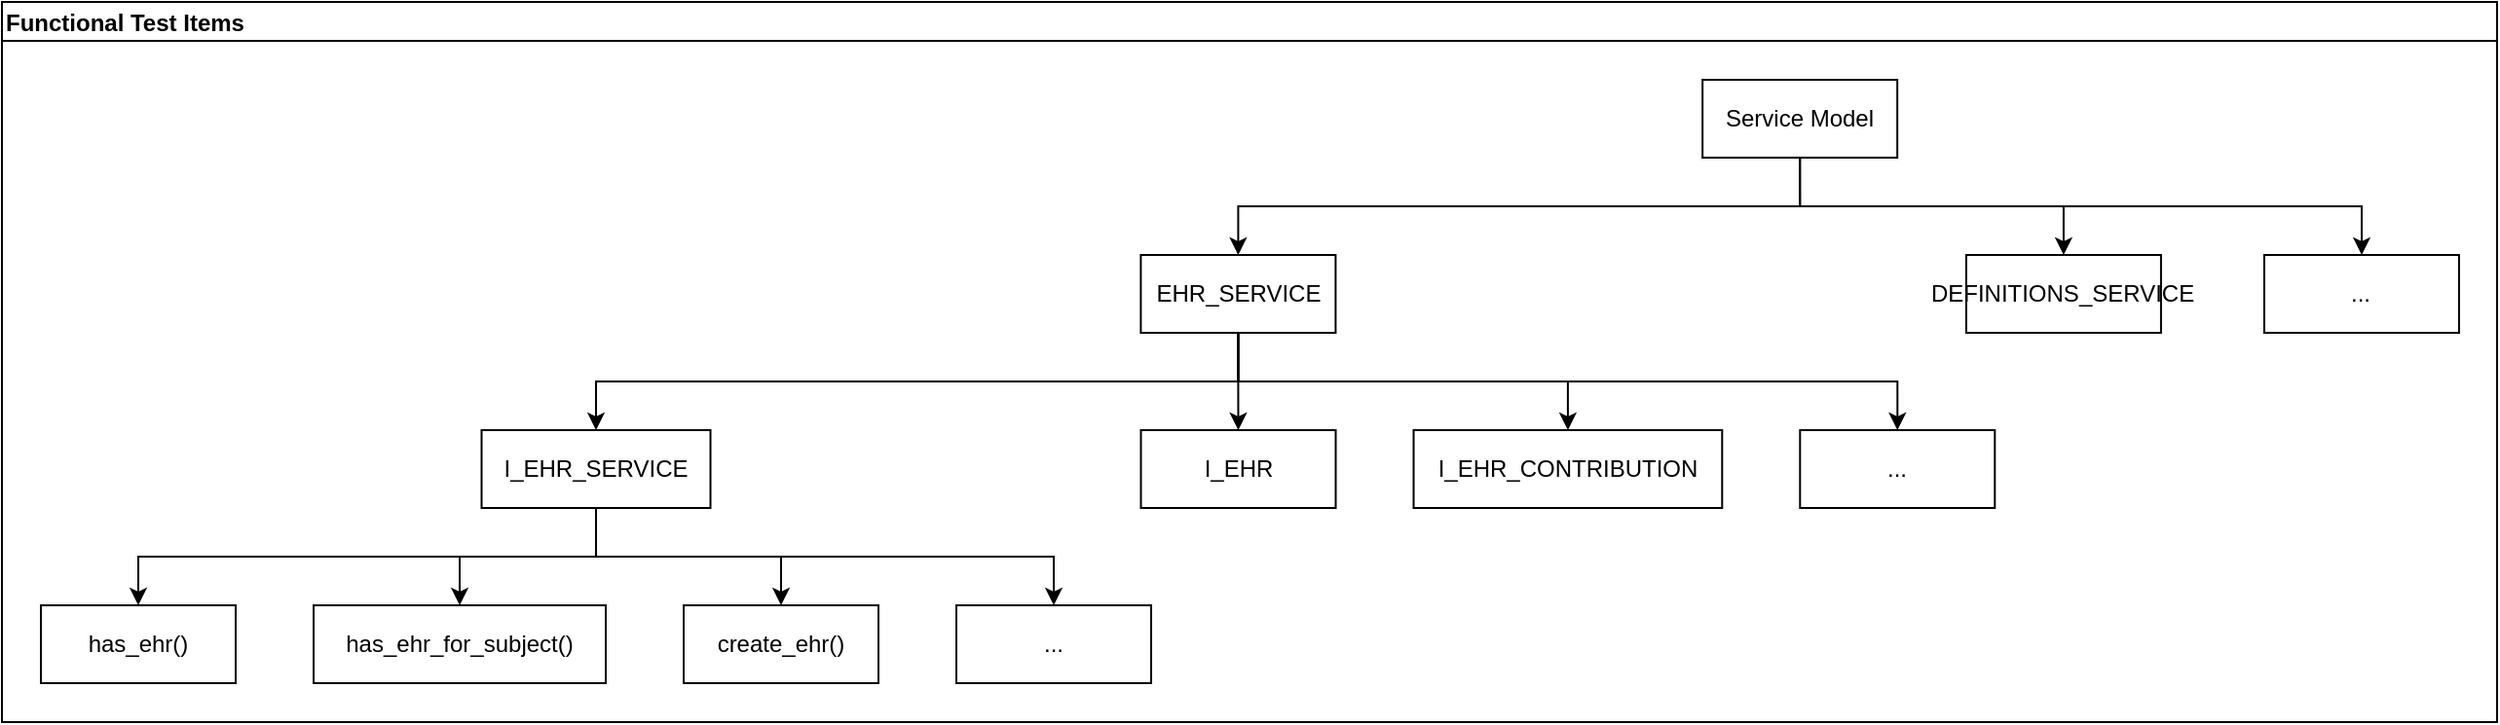 <mxfile version="12.6.5" type="device"><diagram id="FIow5ox_Gn5BmokROHs-" name="Page-1"><mxGraphModel dx="-234" dy="816" grid="1" gridSize="10" guides="1" tooltips="1" connect="1" arrows="1" fold="1" page="0" pageScale="1" pageWidth="850" pageHeight="1100" math="0" shadow="0"><root><mxCell id="0"/><mxCell id="1" parent="0"/><mxCell id="3yjvVs6nbWUDBVtklJll-67" value="Functional Test Items" style="swimlane;startSize=20;horizontal=1;childLayout=treeLayout;horizontalTree=0;resizable=1;containerType=tree;align=left;resizeWidth=1;resizeHeight=1;direction=east;" parent="1" vertex="1"><mxGeometry x="1680" y="120" width="1281" height="370" as="geometry"><mxRectangle x="1680" y="120" width="160" height="20" as="alternateBounds"/></mxGeometry></mxCell><mxCell id="3yjvVs6nbWUDBVtklJll-68" value="Service Model" style="whiteSpace=wrap;html=1;" parent="3yjvVs6nbWUDBVtklJll-67" vertex="1"><mxGeometry x="873.08" y="40" width="100" height="40" as="geometry"/></mxCell><mxCell id="3yjvVs6nbWUDBVtklJll-69" value="EHR_SERVICE" style="whiteSpace=wrap;html=1;" parent="3yjvVs6nbWUDBVtklJll-67" vertex="1"><mxGeometry x="584.7" y="130" width="100" height="40" as="geometry"/></mxCell><mxCell id="3yjvVs6nbWUDBVtklJll-70" value="" style="edgeStyle=elbowEdgeStyle;elbow=vertical;html=1;rounded=0;" parent="3yjvVs6nbWUDBVtklJll-67" source="3yjvVs6nbWUDBVtklJll-68" target="3yjvVs6nbWUDBVtklJll-69" edge="1"><mxGeometry relative="1" as="geometry"/></mxCell><mxCell id="3yjvVs6nbWUDBVtklJll-71" value="DEFINITIONS_SERVICE" style="whiteSpace=wrap;html=1;direction=south;" parent="3yjvVs6nbWUDBVtklJll-67" vertex="1"><mxGeometry x="1008.46" y="130" width="100" height="40" as="geometry"/></mxCell><mxCell id="3yjvVs6nbWUDBVtklJll-72" value="" style="edgeStyle=elbowEdgeStyle;elbow=vertical;html=1;rounded=0;" parent="3yjvVs6nbWUDBVtklJll-67" source="3yjvVs6nbWUDBVtklJll-68" target="3yjvVs6nbWUDBVtklJll-71" edge="1"><mxGeometry relative="1" as="geometry"/></mxCell><mxCell id="3yjvVs6nbWUDBVtklJll-73" value="" style="edgeStyle=orthogonalEdgeStyle;rounded=0;orthogonalLoop=1;jettySize=auto;html=1;exitX=0.5;exitY=1;exitDx=0;exitDy=0;" parent="3yjvVs6nbWUDBVtklJll-67" source="3yjvVs6nbWUDBVtklJll-68" target="3yjvVs6nbWUDBVtklJll-74" edge="1"><mxGeometry relative="1" as="geometry"/></mxCell><mxCell id="3yjvVs6nbWUDBVtklJll-74" value="..." style="whiteSpace=wrap;html=1;" parent="3yjvVs6nbWUDBVtklJll-67" vertex="1"><mxGeometry x="1161.46" y="130" width="100" height="40" as="geometry"/></mxCell><mxCell id="3yjvVs6nbWUDBVtklJll-75" value="" style="edgeStyle=elbowEdgeStyle;elbow=vertical;html=1;rounded=0;" parent="3yjvVs6nbWUDBVtklJll-67" source="3yjvVs6nbWUDBVtklJll-69" target="3yjvVs6nbWUDBVtklJll-76" edge="1"><mxGeometry relative="1" as="geometry"><mxPoint x="-2591.7" y="160" as="sourcePoint"/></mxGeometry></mxCell><mxCell id="3yjvVs6nbWUDBVtklJll-76" value="I_EHR_SERVICE" style="whiteSpace=wrap;html=1;" parent="3yjvVs6nbWUDBVtklJll-67" vertex="1"><mxGeometry x="246.25" y="220" width="117.5" height="40" as="geometry"/></mxCell><mxCell id="3yjvVs6nbWUDBVtklJll-77" value="" style="edgeStyle=elbowEdgeStyle;elbow=vertical;html=1;rounded=0;" parent="3yjvVs6nbWUDBVtklJll-67" source="3yjvVs6nbWUDBVtklJll-69" target="3yjvVs6nbWUDBVtklJll-78" edge="1"><mxGeometry relative="1" as="geometry"><mxPoint x="-2591.7" y="160" as="sourcePoint"/></mxGeometry></mxCell><mxCell id="3yjvVs6nbWUDBVtklJll-78" value="I_EHR" style="whiteSpace=wrap;html=1;imageAspect=0;" parent="3yjvVs6nbWUDBVtklJll-67" vertex="1"><mxGeometry x="584.75" y="220" width="100" height="40" as="geometry"/></mxCell><mxCell id="3yjvVs6nbWUDBVtklJll-79" value="" style="edgeStyle=elbowEdgeStyle;elbow=vertical;html=1;rounded=0;" parent="3yjvVs6nbWUDBVtklJll-67" source="3yjvVs6nbWUDBVtklJll-69" target="3yjvVs6nbWUDBVtklJll-80" edge="1"><mxGeometry relative="1" as="geometry"><mxPoint x="-2326.8" y="160" as="sourcePoint"/></mxGeometry></mxCell><mxCell id="3yjvVs6nbWUDBVtklJll-80" value="I_EHR_CONTRIBUTION" style="whiteSpace=wrap;html=1;" parent="3yjvVs6nbWUDBVtklJll-67" vertex="1"><mxGeometry x="724.75" y="220" width="158.4" height="40" as="geometry"/></mxCell><mxCell id="3yjvVs6nbWUDBVtklJll-81" value="" style="edgeStyle=elbowEdgeStyle;elbow=vertical;html=1;rounded=0;" parent="3yjvVs6nbWUDBVtklJll-67" source="3yjvVs6nbWUDBVtklJll-69" target="3yjvVs6nbWUDBVtklJll-82" edge="1"><mxGeometry relative="1" as="geometry"><mxPoint x="-1963.9" y="160" as="sourcePoint"/></mxGeometry></mxCell><mxCell id="3yjvVs6nbWUDBVtklJll-82" value="..." style="whiteSpace=wrap;html=1;" parent="3yjvVs6nbWUDBVtklJll-67" vertex="1"><mxGeometry x="923.15" y="220" width="100" height="40" as="geometry"/></mxCell><mxCell id="3yjvVs6nbWUDBVtklJll-83" value="" style="edgeStyle=elbowEdgeStyle;elbow=vertical;html=1;rounded=0;" parent="3yjvVs6nbWUDBVtklJll-67" source="3yjvVs6nbWUDBVtklJll-76" target="3yjvVs6nbWUDBVtklJll-84" edge="1"><mxGeometry relative="1" as="geometry"><mxPoint x="-1728.9" y="250.0" as="sourcePoint"/></mxGeometry></mxCell><mxCell id="3yjvVs6nbWUDBVtklJll-84" value="has_ehr()" style="whiteSpace=wrap;html=1;" parent="3yjvVs6nbWUDBVtklJll-67" vertex="1"><mxGeometry x="20" y="310" width="100" height="40" as="geometry"/></mxCell><mxCell id="3yjvVs6nbWUDBVtklJll-85" value="" style="edgeStyle=elbowEdgeStyle;elbow=vertical;html=1;rounded=0;" parent="3yjvVs6nbWUDBVtklJll-67" source="3yjvVs6nbWUDBVtklJll-76" target="3yjvVs6nbWUDBVtklJll-86" edge="1"><mxGeometry relative="1" as="geometry"><mxPoint x="-1728.9" y="250.0" as="sourcePoint"/></mxGeometry></mxCell><mxCell id="3yjvVs6nbWUDBVtklJll-86" value="has_ehr_for_subject()" style="whiteSpace=wrap;html=1;" parent="3yjvVs6nbWUDBVtklJll-67" vertex="1"><mxGeometry x="160" y="310" width="150" height="40" as="geometry"/></mxCell><mxCell id="3yjvVs6nbWUDBVtklJll-87" value="" style="edgeStyle=elbowEdgeStyle;elbow=vertical;html=1;rounded=0;" parent="3yjvVs6nbWUDBVtklJll-67" source="3yjvVs6nbWUDBVtklJll-76" target="3yjvVs6nbWUDBVtklJll-88" edge="1"><mxGeometry relative="1" as="geometry"><mxPoint x="-1137.8" y="250.0" as="sourcePoint"/></mxGeometry></mxCell><mxCell id="3yjvVs6nbWUDBVtklJll-88" value="create_ehr()" style="whiteSpace=wrap;html=1;" parent="3yjvVs6nbWUDBVtklJll-67" vertex="1"><mxGeometry x="350" y="310" width="100" height="40" as="geometry"/></mxCell><mxCell id="3yjvVs6nbWUDBVtklJll-89" value="" style="edgeStyle=elbowEdgeStyle;elbow=vertical;html=1;rounded=0;" parent="3yjvVs6nbWUDBVtklJll-67" source="3yjvVs6nbWUDBVtklJll-76" target="3yjvVs6nbWUDBVtklJll-90" edge="1"><mxGeometry relative="1" as="geometry"><mxPoint x="-416.66" y="250.0" as="sourcePoint"/></mxGeometry></mxCell><mxCell id="3yjvVs6nbWUDBVtklJll-90" value="..." style="whiteSpace=wrap;html=1;" parent="3yjvVs6nbWUDBVtklJll-67" vertex="1"><mxGeometry x="490" y="310" width="100" height="40" as="geometry"/></mxCell></root></mxGraphModel></diagram></mxfile>
